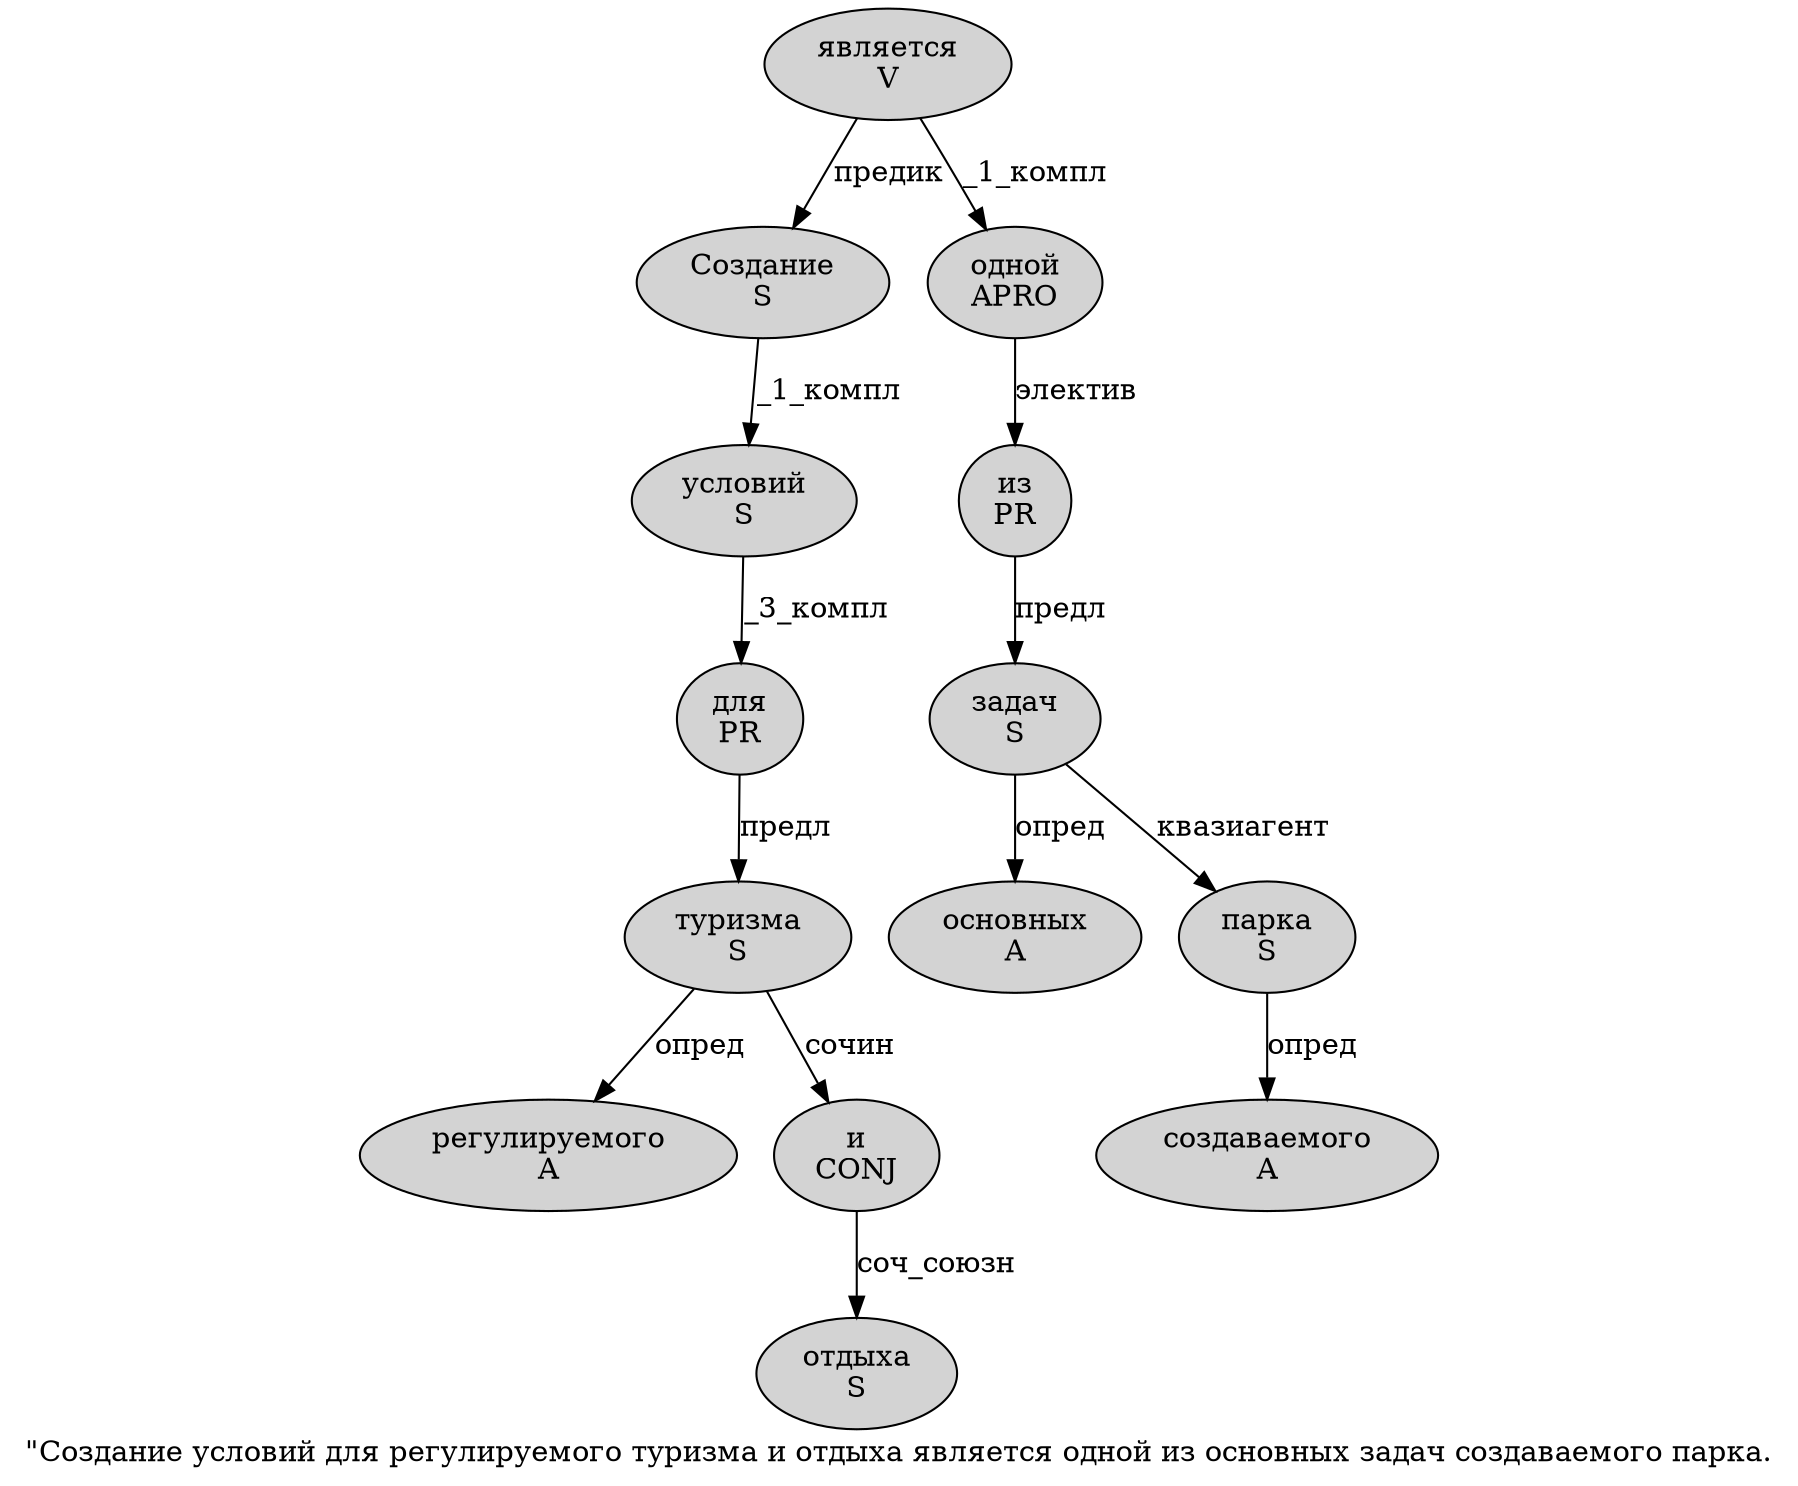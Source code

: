 digraph SENTENCE_211 {
	graph [label="\"Создание условий для регулируемого туризма и отдыха является одной из основных задач создаваемого парка."]
	node [style=filled]
		1 [label="Создание
S" color="" fillcolor=lightgray penwidth=1 shape=ellipse]
		2 [label="условий
S" color="" fillcolor=lightgray penwidth=1 shape=ellipse]
		3 [label="для
PR" color="" fillcolor=lightgray penwidth=1 shape=ellipse]
		4 [label="регулируемого
A" color="" fillcolor=lightgray penwidth=1 shape=ellipse]
		5 [label="туризма
S" color="" fillcolor=lightgray penwidth=1 shape=ellipse]
		6 [label="и
CONJ" color="" fillcolor=lightgray penwidth=1 shape=ellipse]
		7 [label="отдыха
S" color="" fillcolor=lightgray penwidth=1 shape=ellipse]
		8 [label="является
V" color="" fillcolor=lightgray penwidth=1 shape=ellipse]
		9 [label="одной
APRO" color="" fillcolor=lightgray penwidth=1 shape=ellipse]
		10 [label="из
PR" color="" fillcolor=lightgray penwidth=1 shape=ellipse]
		11 [label="основных
A" color="" fillcolor=lightgray penwidth=1 shape=ellipse]
		12 [label="задач
S" color="" fillcolor=lightgray penwidth=1 shape=ellipse]
		13 [label="создаваемого
A" color="" fillcolor=lightgray penwidth=1 shape=ellipse]
		14 [label="парка
S" color="" fillcolor=lightgray penwidth=1 shape=ellipse]
			6 -> 7 [label="соч_союзн"]
			2 -> 3 [label="_3_компл"]
			3 -> 5 [label="предл"]
			14 -> 13 [label="опред"]
			8 -> 1 [label="предик"]
			8 -> 9 [label="_1_компл"]
			12 -> 11 [label="опред"]
			12 -> 14 [label="квазиагент"]
			9 -> 10 [label="электив"]
			1 -> 2 [label="_1_компл"]
			10 -> 12 [label="предл"]
			5 -> 4 [label="опред"]
			5 -> 6 [label="сочин"]
}